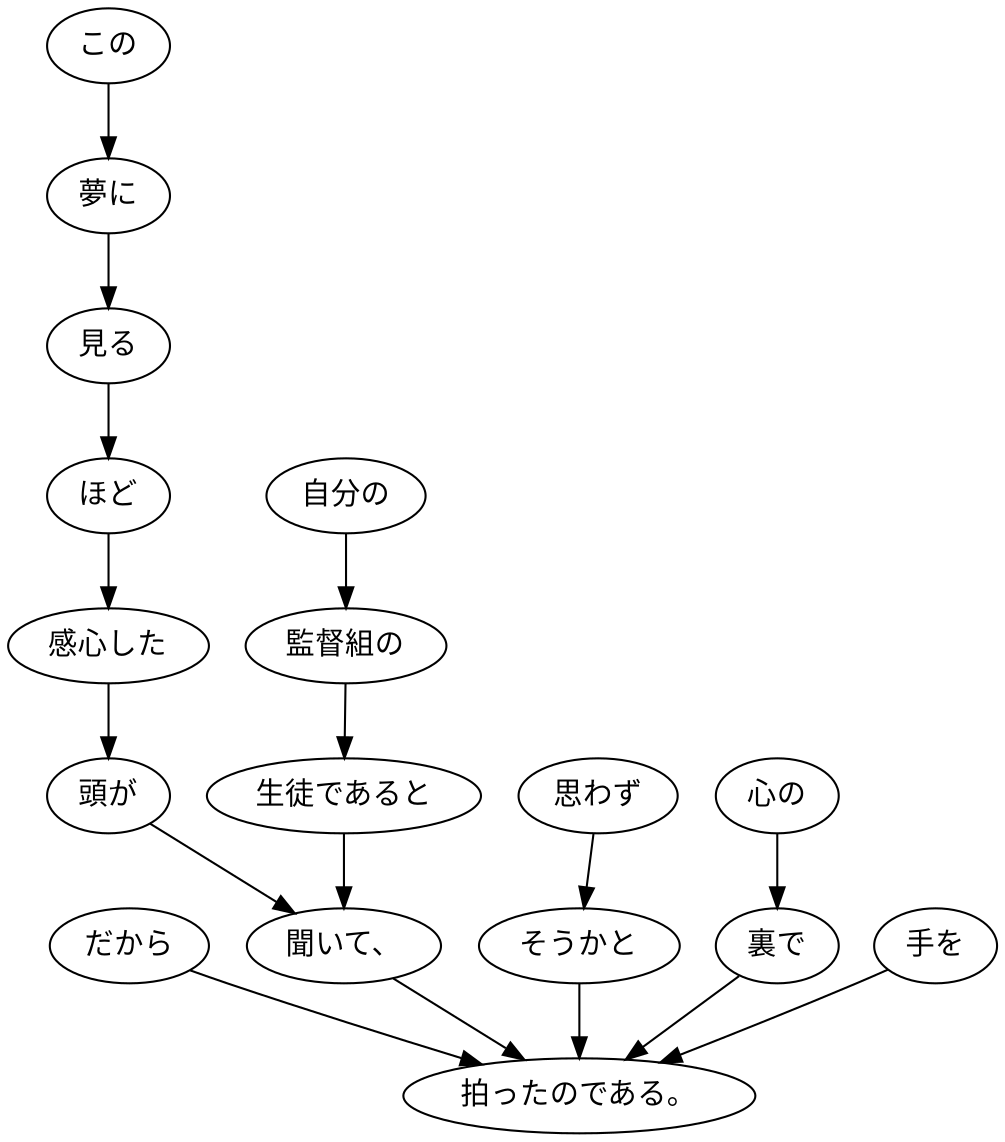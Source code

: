 digraph graph7229 {
	node0 [label="だから"];
	node1 [label="この"];
	node2 [label="夢に"];
	node3 [label="見る"];
	node4 [label="ほど"];
	node5 [label="感心した"];
	node6 [label="頭が"];
	node7 [label="自分の"];
	node8 [label="監督組の"];
	node9 [label="生徒であると"];
	node10 [label="聞いて、"];
	node11 [label="思わず"];
	node12 [label="そうかと"];
	node13 [label="心の"];
	node14 [label="裏で"];
	node15 [label="手を"];
	node16 [label="拍ったのである。"];
	node0 -> node16;
	node1 -> node2;
	node2 -> node3;
	node3 -> node4;
	node4 -> node5;
	node5 -> node6;
	node6 -> node10;
	node7 -> node8;
	node8 -> node9;
	node9 -> node10;
	node10 -> node16;
	node11 -> node12;
	node12 -> node16;
	node13 -> node14;
	node14 -> node16;
	node15 -> node16;
}
